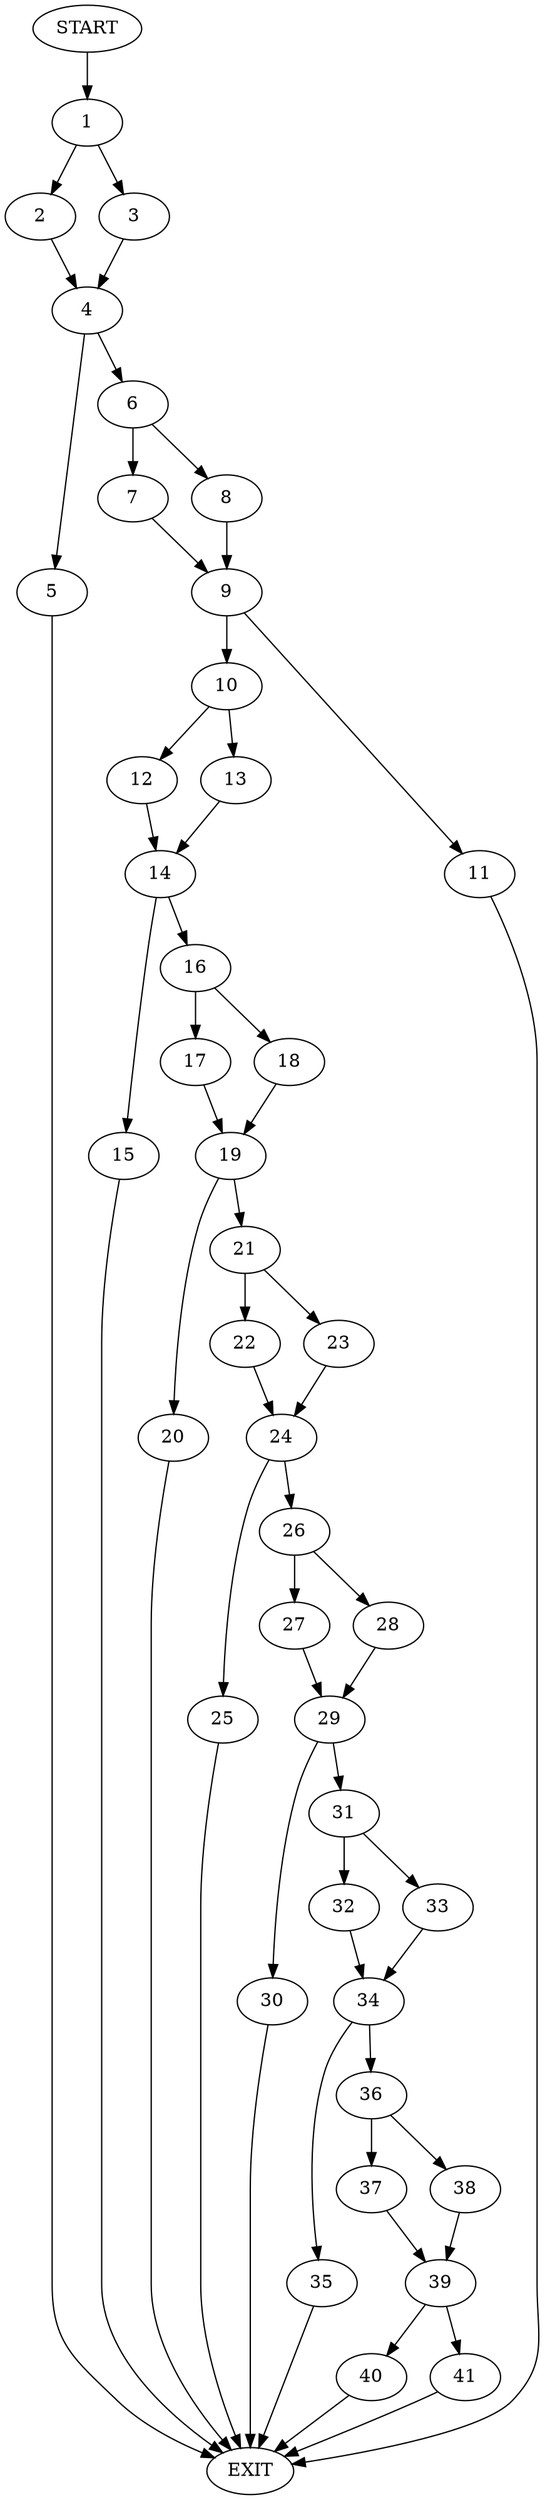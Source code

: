 digraph {
0 [label="START"]
42 [label="EXIT"]
0 -> 1
1 -> 2
1 -> 3
3 -> 4
2 -> 4
4 -> 5
4 -> 6
5 -> 42
6 -> 7
6 -> 8
8 -> 9
7 -> 9
9 -> 10
9 -> 11
11 -> 42
10 -> 12
10 -> 13
12 -> 14
13 -> 14
14 -> 15
14 -> 16
16 -> 17
16 -> 18
15 -> 42
17 -> 19
18 -> 19
19 -> 20
19 -> 21
20 -> 42
21 -> 22
21 -> 23
23 -> 24
22 -> 24
24 -> 25
24 -> 26
26 -> 27
26 -> 28
25 -> 42
27 -> 29
28 -> 29
29 -> 30
29 -> 31
30 -> 42
31 -> 32
31 -> 33
32 -> 34
33 -> 34
34 -> 35
34 -> 36
36 -> 37
36 -> 38
35 -> 42
38 -> 39
37 -> 39
39 -> 40
39 -> 41
40 -> 42
41 -> 42
}
